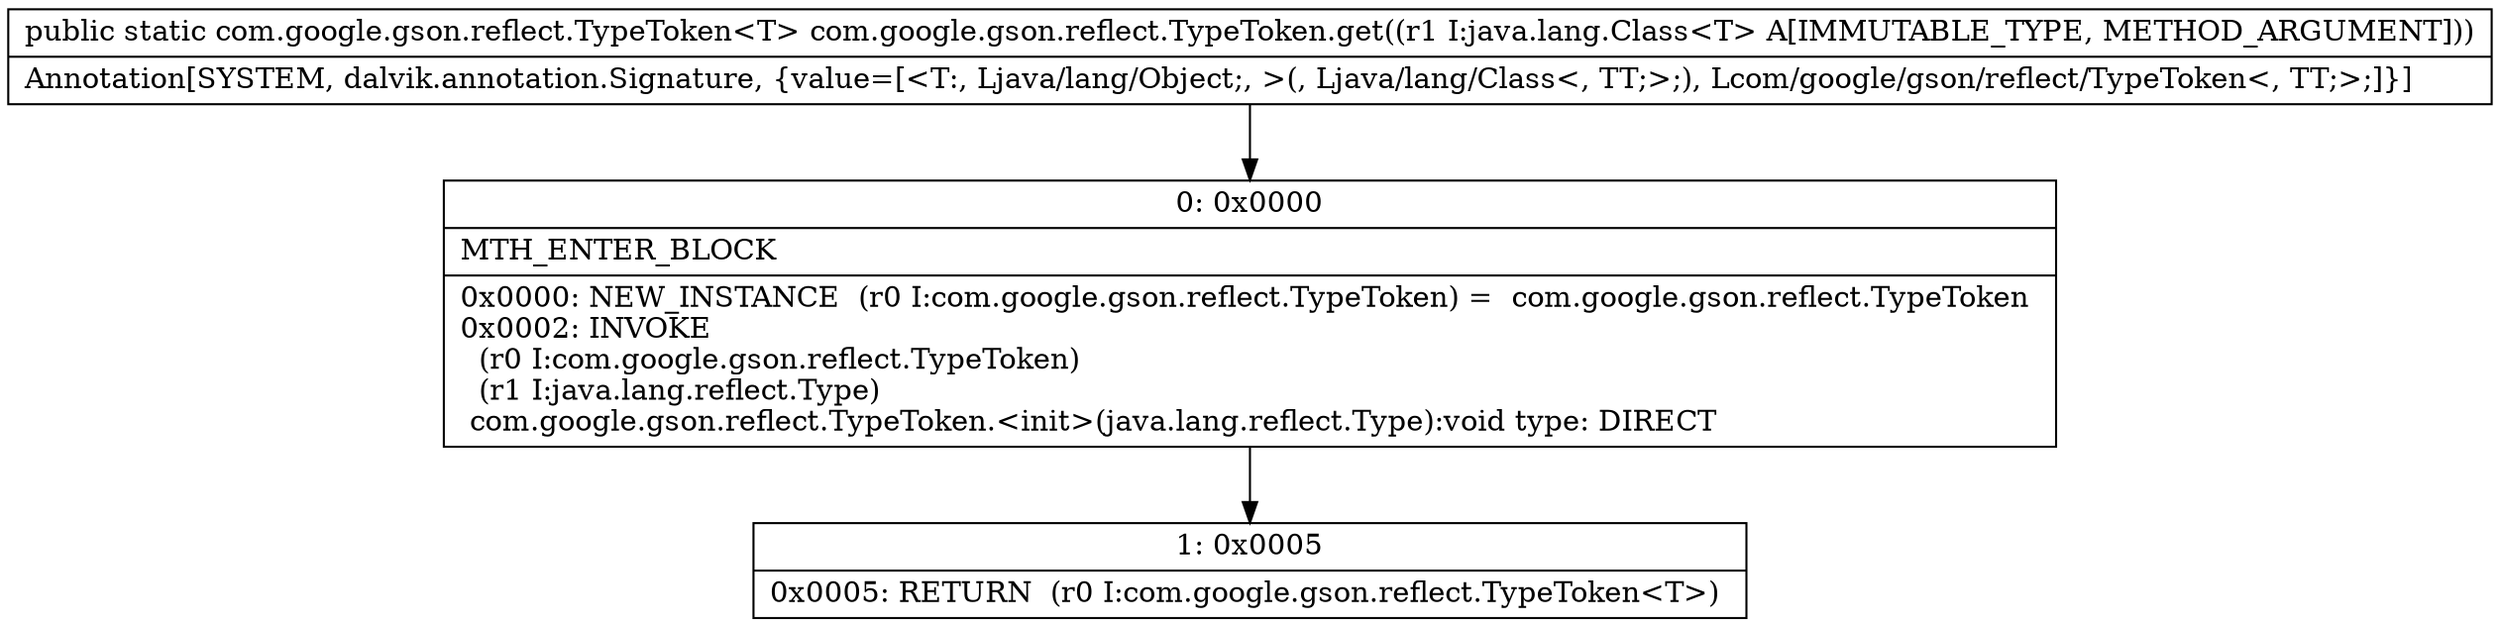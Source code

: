digraph "CFG forcom.google.gson.reflect.TypeToken.get(Ljava\/lang\/Class;)Lcom\/google\/gson\/reflect\/TypeToken;" {
Node_0 [shape=record,label="{0\:\ 0x0000|MTH_ENTER_BLOCK\l|0x0000: NEW_INSTANCE  (r0 I:com.google.gson.reflect.TypeToken) =  com.google.gson.reflect.TypeToken \l0x0002: INVOKE  \l  (r0 I:com.google.gson.reflect.TypeToken)\l  (r1 I:java.lang.reflect.Type)\l com.google.gson.reflect.TypeToken.\<init\>(java.lang.reflect.Type):void type: DIRECT \l}"];
Node_1 [shape=record,label="{1\:\ 0x0005|0x0005: RETURN  (r0 I:com.google.gson.reflect.TypeToken\<T\>) \l}"];
MethodNode[shape=record,label="{public static com.google.gson.reflect.TypeToken\<T\> com.google.gson.reflect.TypeToken.get((r1 I:java.lang.Class\<T\> A[IMMUTABLE_TYPE, METHOD_ARGUMENT]))  | Annotation[SYSTEM, dalvik.annotation.Signature, \{value=[\<T:, Ljava\/lang\/Object;, \>(, Ljava\/lang\/Class\<, TT;\>;), Lcom\/google\/gson\/reflect\/TypeToken\<, TT;\>;]\}]\l}"];
MethodNode -> Node_0;
Node_0 -> Node_1;
}

